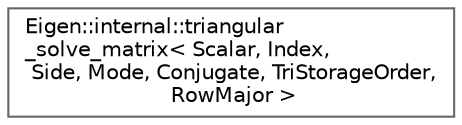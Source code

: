 digraph "类继承关系图"
{
 // LATEX_PDF_SIZE
  bgcolor="transparent";
  edge [fontname=Helvetica,fontsize=10,labelfontname=Helvetica,labelfontsize=10];
  node [fontname=Helvetica,fontsize=10,shape=box,height=0.2,width=0.4];
  rankdir="LR";
  Node0 [id="Node000000",label="Eigen::internal::triangular\l_solve_matrix\< Scalar, Index,\l Side, Mode, Conjugate, TriStorageOrder,\l RowMajor \>",height=0.2,width=0.4,color="grey40", fillcolor="white", style="filled",URL="$struct_eigen_1_1internal_1_1triangular__solve__matrix_3_01_scalar_00_01_index_00_01_side_00_01_m9c5e3cf61677ffd5b871aafbe3527bae.html",tooltip=" "];
}
